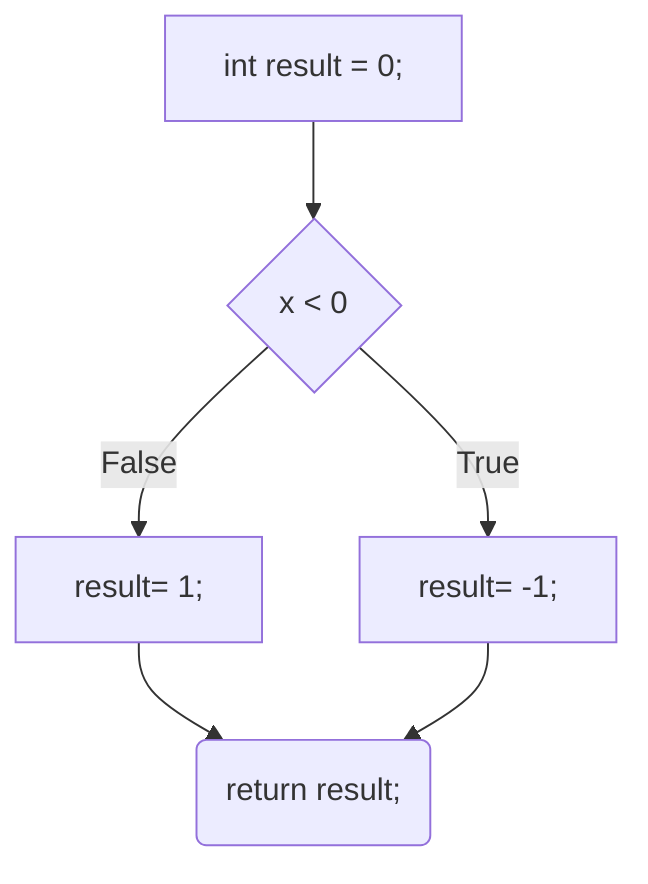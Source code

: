 graph TD
    A["int result = 0;"]    -->         B{x < 0}
    B                       --True-->   D
    B                       --False-->  E
    E["result= 1;"]         -->         F
    D["result= -1;"]        -->         F
    F("return result;")